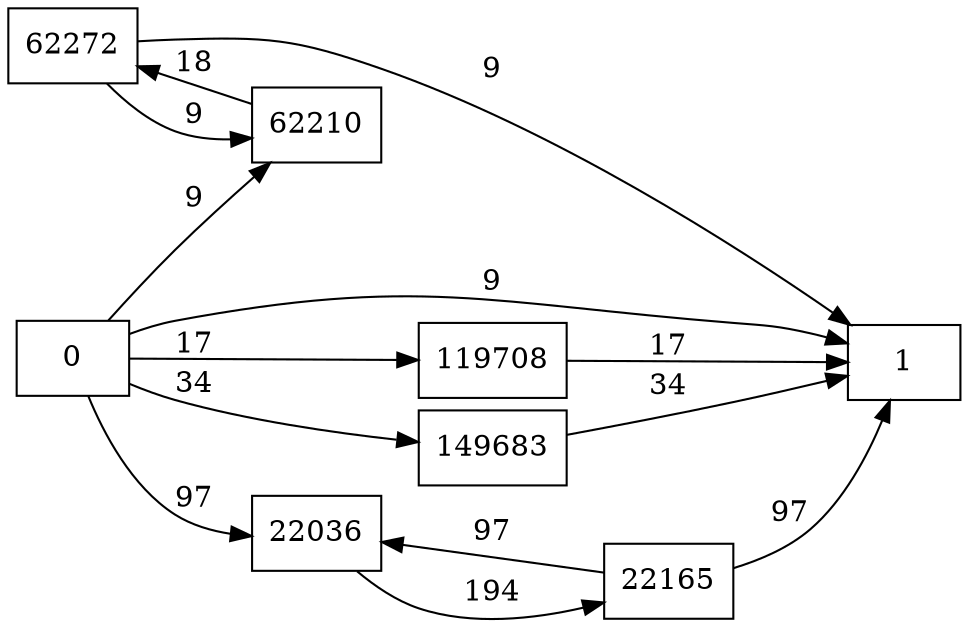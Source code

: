 digraph {
	graph [rankdir=LR]
	node [shape=rectangle]
	22036 -> 22165 [label=194]
	22165 -> 22036 [label=97]
	22165 -> 1 [label=97]
	62210 -> 62272 [label=18]
	62272 -> 62210 [label=9]
	62272 -> 1 [label=9]
	119708 -> 1 [label=17]
	149683 -> 1 [label=34]
	0 -> 22036 [label=97]
	0 -> 1 [label=9]
	0 -> 62210 [label=9]
	0 -> 119708 [label=17]
	0 -> 149683 [label=34]
}
